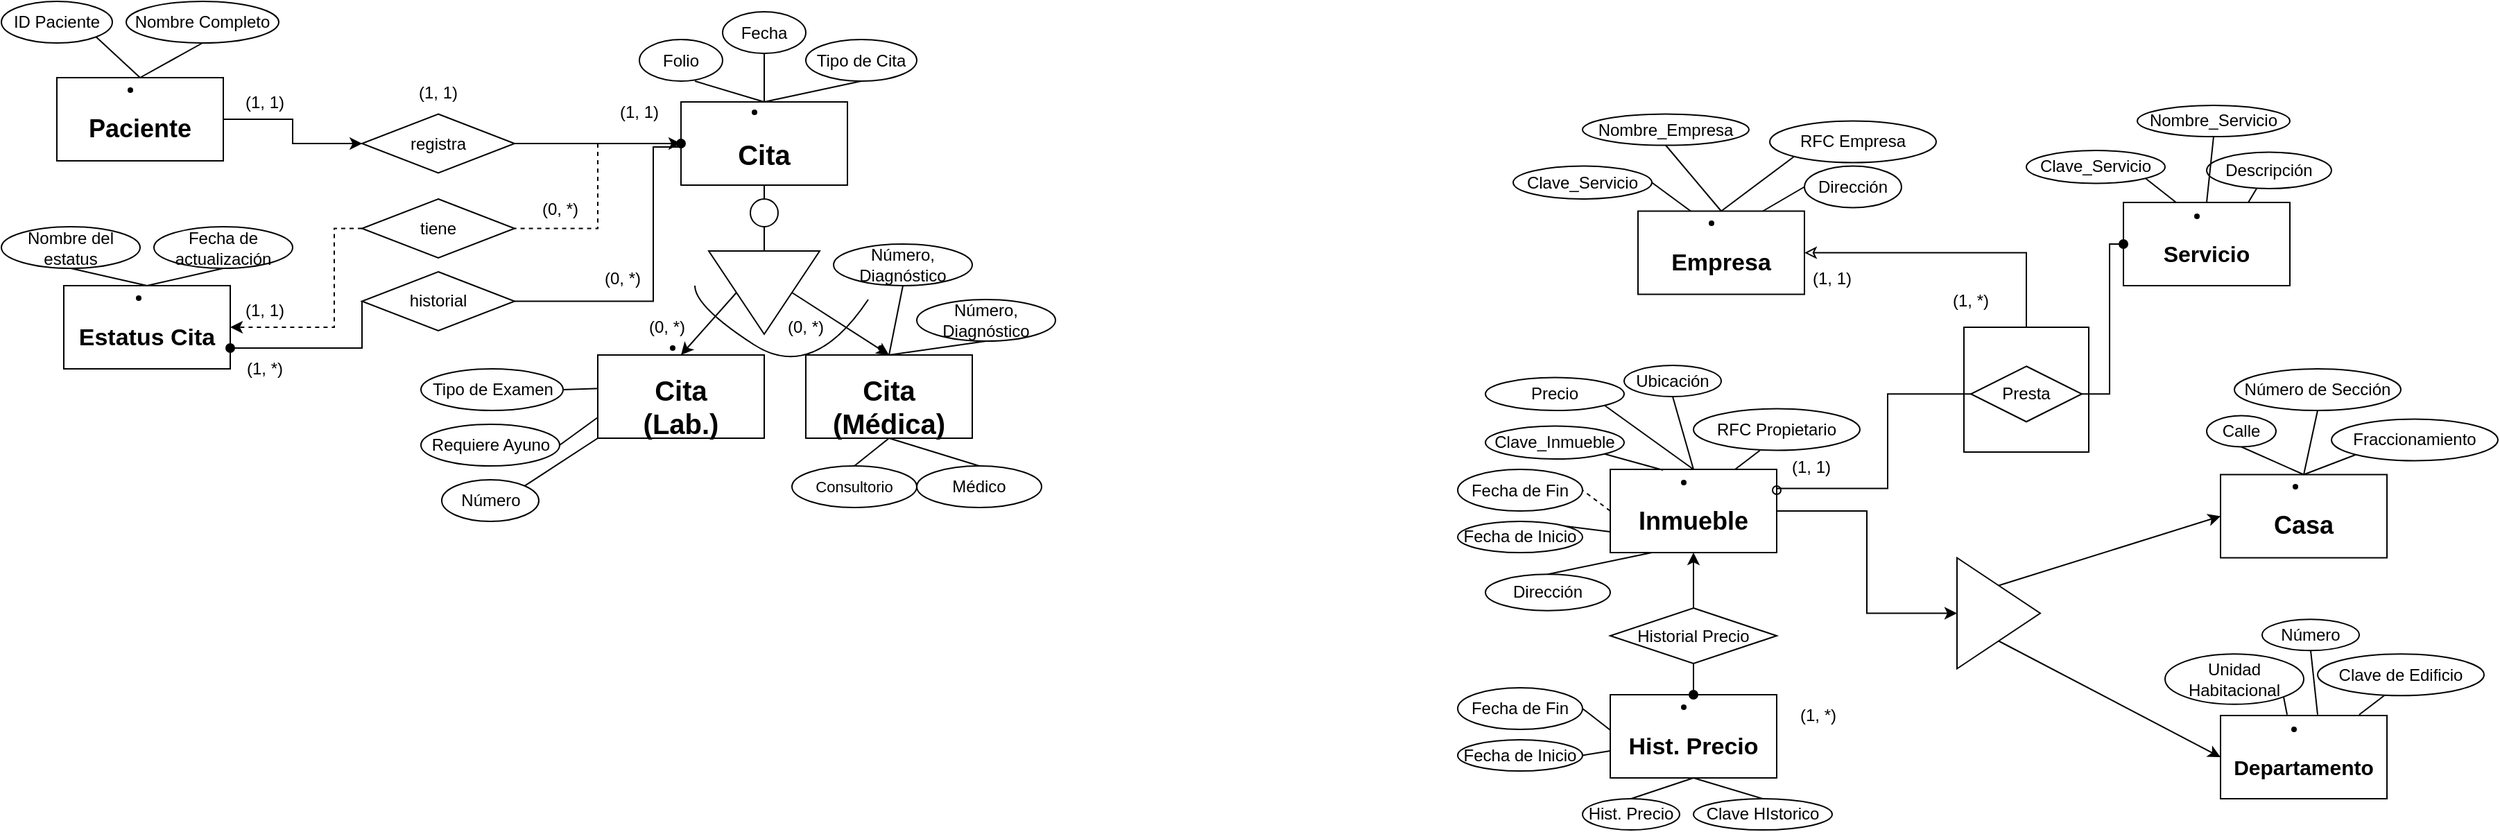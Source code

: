 <mxfile version="26.1.1">
  <diagram name="Page-1" id="6njeOHLOxly1dex572Ql">
    <mxGraphModel dx="1434" dy="790" grid="1" gridSize="10" guides="1" tooltips="1" connect="1" arrows="1" fold="1" page="1" pageScale="1" pageWidth="850" pageHeight="1100" math="0" shadow="0">
      <root>
        <mxCell id="0" />
        <mxCell id="1" parent="0" />
        <mxCell id="KrMvBfwTUlIPdrOFluQu-151" value="" style="whiteSpace=wrap;html=1;aspect=fixed;" vertex="1" parent="1">
          <mxGeometry x="1495" y="290" width="90" height="90" as="geometry" />
        </mxCell>
        <mxCell id="KrMvBfwTUlIPdrOFluQu-45" style="edgeStyle=orthogonalEdgeStyle;rounded=0;orthogonalLoop=1;jettySize=auto;html=1;" edge="1" parent="1" source="KrMvBfwTUlIPdrOFluQu-1" target="KrMvBfwTUlIPdrOFluQu-44">
          <mxGeometry relative="1" as="geometry" />
        </mxCell>
        <mxCell id="KrMvBfwTUlIPdrOFluQu-1" value="&lt;li class=&quot;&quot; data-end=&quot;230&quot; data-start=&quot;183&quot;&gt;&lt;p class=&quot;&quot; data-end=&quot;230&quot; data-start=&quot;185&quot;&gt;&lt;strong data-end=&quot;197&quot; data-start=&quot;185&quot;&gt;&lt;font style=&quot;font-size: 18px;&quot;&gt;Paciente&lt;/font&gt;&lt;/strong&gt;&lt;/p&gt;&lt;/li&gt;" style="rounded=0;whiteSpace=wrap;html=1;" vertex="1" parent="1">
          <mxGeometry x="120" y="110" width="120" height="60" as="geometry" />
        </mxCell>
        <mxCell id="KrMvBfwTUlIPdrOFluQu-59" style="edgeStyle=orthogonalEdgeStyle;rounded=0;orthogonalLoop=1;jettySize=auto;html=1;exitX=0;exitY=0.5;exitDx=0;exitDy=0;entryX=1;entryY=0.5;entryDx=0;entryDy=0;endArrow=none;startFill=0;dashed=1;" edge="1" parent="1" source="KrMvBfwTUlIPdrOFluQu-2" target="KrMvBfwTUlIPdrOFluQu-57">
          <mxGeometry relative="1" as="geometry">
            <mxPoint x="460" y="230" as="targetPoint" />
          </mxGeometry>
        </mxCell>
        <mxCell id="KrMvBfwTUlIPdrOFluQu-2" value="&lt;li class=&quot;&quot; data-end=&quot;275&quot; data-start=&quot;234&quot;&gt;&lt;p class=&quot;&quot; data-end=&quot;275&quot; data-start=&quot;236&quot;&gt;&lt;font style=&quot;font-size: 20px;&quot;&gt;&lt;strong data-end=&quot;244&quot; data-start=&quot;236&quot;&gt;Cita&lt;/strong&gt;&lt;/font&gt;&lt;/p&gt;&lt;/li&gt;" style="rounded=0;whiteSpace=wrap;html=1;" vertex="1" parent="1">
          <mxGeometry x="570" y="127.5" width="120" height="60" as="geometry" />
        </mxCell>
        <mxCell id="KrMvBfwTUlIPdrOFluQu-4" value="&lt;li class=&quot;&quot; data-end=&quot;505&quot; data-start=&quot;440&quot;&gt;&lt;p class=&quot;&quot; data-end=&quot;505&quot; data-start=&quot;442&quot;&gt;&lt;font style=&quot;font-size: 17px;&quot;&gt;&lt;strong data-end=&quot;458&quot; data-start=&quot;442&quot;&gt;Estatus Cita&lt;/strong&gt; &lt;br&gt;&lt;/font&gt;&lt;/p&gt;&lt;/li&gt;" style="rounded=0;whiteSpace=wrap;html=1;" vertex="1" parent="1">
          <mxGeometry x="125" y="260" width="120" height="60" as="geometry" />
        </mxCell>
        <mxCell id="KrMvBfwTUlIPdrOFluQu-7" value="&lt;div&gt;ID Paciente&lt;/div&gt;" style="ellipse;whiteSpace=wrap;html=1;" vertex="1" parent="1">
          <mxGeometry x="80" y="55" width="80" height="30" as="geometry" />
        </mxCell>
        <mxCell id="KrMvBfwTUlIPdrOFluQu-8" value="Folio" style="ellipse;whiteSpace=wrap;html=1;" vertex="1" parent="1">
          <mxGeometry x="540" y="82.5" width="60" height="30" as="geometry" />
        </mxCell>
        <mxCell id="KrMvBfwTUlIPdrOFluQu-10" value="Nombre Completo" style="ellipse;whiteSpace=wrap;html=1;" vertex="1" parent="1">
          <mxGeometry x="170" y="55" width="110" height="30" as="geometry" />
        </mxCell>
        <mxCell id="KrMvBfwTUlIPdrOFluQu-12" value="Fecha" style="ellipse;whiteSpace=wrap;html=1;" vertex="1" parent="1">
          <mxGeometry x="600" y="62.5" width="60" height="30" as="geometry" />
        </mxCell>
        <mxCell id="KrMvBfwTUlIPdrOFluQu-13" value="Tipo de Cita" style="ellipse;whiteSpace=wrap;html=1;" vertex="1" parent="1">
          <mxGeometry x="660" y="82.5" width="80" height="30" as="geometry" />
        </mxCell>
        <mxCell id="KrMvBfwTUlIPdrOFluQu-19" value="" style="endArrow=none;html=1;rounded=0;entryX=1;entryY=1;entryDx=0;entryDy=0;exitX=0.5;exitY=0;exitDx=0;exitDy=0;" edge="1" parent="1" source="KrMvBfwTUlIPdrOFluQu-1" target="KrMvBfwTUlIPdrOFluQu-7">
          <mxGeometry width="50" height="50" relative="1" as="geometry">
            <mxPoint x="20" y="185" as="sourcePoint" />
            <mxPoint x="70" y="135" as="targetPoint" />
          </mxGeometry>
        </mxCell>
        <mxCell id="KrMvBfwTUlIPdrOFluQu-20" value="" style="endArrow=none;html=1;rounded=0;entryX=0.5;entryY=1;entryDx=0;entryDy=0;exitX=0.5;exitY=0;exitDx=0;exitDy=0;" edge="1" parent="1" source="KrMvBfwTUlIPdrOFluQu-1" target="KrMvBfwTUlIPdrOFluQu-10">
          <mxGeometry width="50" height="50" relative="1" as="geometry">
            <mxPoint x="300" y="135" as="sourcePoint" />
            <mxPoint x="350" y="85" as="targetPoint" />
          </mxGeometry>
        </mxCell>
        <mxCell id="KrMvBfwTUlIPdrOFluQu-21" value="" style="endArrow=none;html=1;rounded=0;entryX=0.667;entryY=1;entryDx=0;entryDy=0;entryPerimeter=0;exitX=0.5;exitY=0;exitDx=0;exitDy=0;" edge="1" parent="1" source="KrMvBfwTUlIPdrOFluQu-2" target="KrMvBfwTUlIPdrOFluQu-8">
          <mxGeometry width="50" height="50" relative="1" as="geometry">
            <mxPoint x="430" y="242.5" as="sourcePoint" />
            <mxPoint x="480" y="192.5" as="targetPoint" />
          </mxGeometry>
        </mxCell>
        <mxCell id="KrMvBfwTUlIPdrOFluQu-22" value="" style="endArrow=none;html=1;rounded=0;entryX=0.5;entryY=1;entryDx=0;entryDy=0;exitX=0.5;exitY=0;exitDx=0;exitDy=0;" edge="1" parent="1" source="KrMvBfwTUlIPdrOFluQu-2" target="KrMvBfwTUlIPdrOFluQu-12">
          <mxGeometry width="50" height="50" relative="1" as="geometry">
            <mxPoint x="440" y="252.5" as="sourcePoint" />
            <mxPoint x="490" y="202.5" as="targetPoint" />
          </mxGeometry>
        </mxCell>
        <mxCell id="KrMvBfwTUlIPdrOFluQu-24" value="" style="endArrow=none;html=1;rounded=0;entryX=0.5;entryY=1;entryDx=0;entryDy=0;exitX=0.5;exitY=0;exitDx=0;exitDy=0;" edge="1" parent="1" source="KrMvBfwTUlIPdrOFluQu-2" target="KrMvBfwTUlIPdrOFluQu-13">
          <mxGeometry width="50" height="50" relative="1" as="geometry">
            <mxPoint x="640" y="137.5" as="sourcePoint" />
            <mxPoint x="640" y="102.5" as="targetPoint" />
          </mxGeometry>
        </mxCell>
        <mxCell id="KrMvBfwTUlIPdrOFluQu-28" value="Número" style="ellipse;whiteSpace=wrap;html=1;" vertex="1" parent="1">
          <mxGeometry x="397.5" y="400" width="70" height="30" as="geometry" />
        </mxCell>
        <mxCell id="KrMvBfwTUlIPdrOFluQu-29" value="Tipo de Examen" style="ellipse;whiteSpace=wrap;html=1;" vertex="1" parent="1">
          <mxGeometry x="382.5" y="320" width="102.5" height="30" as="geometry" />
        </mxCell>
        <mxCell id="KrMvBfwTUlIPdrOFluQu-30" value="Requiere Ayuno" style="ellipse;whiteSpace=wrap;html=1;" vertex="1" parent="1">
          <mxGeometry x="382.5" y="360" width="100" height="30" as="geometry" />
        </mxCell>
        <mxCell id="KrMvBfwTUlIPdrOFluQu-32" value="" style="endArrow=none;html=1;rounded=0;entryX=1;entryY=0.5;entryDx=0;entryDy=0;exitX=0.042;exitY=0.4;exitDx=0;exitDy=0;exitPerimeter=0;" edge="1" parent="1" source="KrMvBfwTUlIPdrOFluQu-47" target="KrMvBfwTUlIPdrOFluQu-29">
          <mxGeometry width="50" height="50" relative="1" as="geometry">
            <mxPoint x="510" y="355" as="sourcePoint" />
            <mxPoint x="605" y="490" as="targetPoint" />
          </mxGeometry>
        </mxCell>
        <mxCell id="KrMvBfwTUlIPdrOFluQu-33" value="" style="endArrow=none;html=1;rounded=0;entryX=1;entryY=0;entryDx=0;entryDy=0;exitX=0;exitY=1;exitDx=0;exitDy=0;" edge="1" parent="1" source="KrMvBfwTUlIPdrOFluQu-47" target="KrMvBfwTUlIPdrOFluQu-28">
          <mxGeometry width="50" height="50" relative="1" as="geometry">
            <mxPoint x="605" y="510" as="sourcePoint" />
            <mxPoint x="615" y="470" as="targetPoint" />
          </mxGeometry>
        </mxCell>
        <mxCell id="KrMvBfwTUlIPdrOFluQu-34" value="" style="endArrow=none;html=1;rounded=0;entryX=1;entryY=0.5;entryDx=0;entryDy=0;exitX=0;exitY=0.75;exitDx=0;exitDy=0;" edge="1" parent="1" source="KrMvBfwTUlIPdrOFluQu-47" target="KrMvBfwTUlIPdrOFluQu-30">
          <mxGeometry width="50" height="50" relative="1" as="geometry">
            <mxPoint x="510" y="370" as="sourcePoint" />
            <mxPoint x="625" y="510" as="targetPoint" />
          </mxGeometry>
        </mxCell>
        <mxCell id="KrMvBfwTUlIPdrOFluQu-35" value="Nombre del estatus" style="ellipse;whiteSpace=wrap;html=1;" vertex="1" parent="1">
          <mxGeometry x="80" y="217.5" width="100" height="30" as="geometry" />
        </mxCell>
        <mxCell id="KrMvBfwTUlIPdrOFluQu-36" value="" style="endArrow=none;html=1;rounded=0;entryX=0.5;entryY=1;entryDx=0;entryDy=0;exitX=0.5;exitY=0;exitDx=0;exitDy=0;" edge="1" parent="1" source="KrMvBfwTUlIPdrOFluQu-4" target="KrMvBfwTUlIPdrOFluQu-35">
          <mxGeometry width="50" height="50" relative="1" as="geometry">
            <mxPoint x="93" y="310" as="sourcePoint" />
            <mxPoint x="85" y="257" as="targetPoint" />
          </mxGeometry>
        </mxCell>
        <mxCell id="KrMvBfwTUlIPdrOFluQu-37" value="" style="endArrow=none;html=1;rounded=0;entryX=0.5;entryY=1;entryDx=0;entryDy=0;exitX=0.5;exitY=0;exitDx=0;exitDy=0;" edge="1" parent="1" source="KrMvBfwTUlIPdrOFluQu-4" target="KrMvBfwTUlIPdrOFluQu-40">
          <mxGeometry width="50" height="50" relative="1" as="geometry">
            <mxPoint x="103" y="320" as="sourcePoint" />
            <mxPoint x="95" y="267" as="targetPoint" />
          </mxGeometry>
        </mxCell>
        <mxCell id="KrMvBfwTUlIPdrOFluQu-38" value="" style="endArrow=none;html=1;rounded=0;entryX=0.5;entryY=1;entryDx=0;entryDy=0;exitX=0.5;exitY=0;exitDx=0;exitDy=0;" edge="1" parent="1" source="KrMvBfwTUlIPdrOFluQu-49" target="KrMvBfwTUlIPdrOFluQu-39">
          <mxGeometry width="50" height="50" relative="1" as="geometry">
            <mxPoint x="638" y="535" as="sourcePoint" />
            <mxPoint x="630" y="482" as="targetPoint" />
          </mxGeometry>
        </mxCell>
        <mxCell id="KrMvBfwTUlIPdrOFluQu-39" value="Número, Diagnóstico" style="ellipse;whiteSpace=wrap;html=1;" vertex="1" parent="1">
          <mxGeometry x="680" y="230" width="100" height="30" as="geometry" />
        </mxCell>
        <mxCell id="KrMvBfwTUlIPdrOFluQu-40" value="Fecha de actualización" style="ellipse;whiteSpace=wrap;html=1;" vertex="1" parent="1">
          <mxGeometry x="190" y="217.5" width="100" height="30" as="geometry" />
        </mxCell>
        <mxCell id="KrMvBfwTUlIPdrOFluQu-41" value="Número, Diagnóstico" style="ellipse;whiteSpace=wrap;html=1;" vertex="1" parent="1">
          <mxGeometry x="740" y="270" width="100" height="30" as="geometry" />
        </mxCell>
        <mxCell id="KrMvBfwTUlIPdrOFluQu-42" value="" style="endArrow=none;html=1;rounded=0;entryX=0.5;entryY=1;entryDx=0;entryDy=0;exitX=0.5;exitY=0;exitDx=0;exitDy=0;" edge="1" parent="1" source="KrMvBfwTUlIPdrOFluQu-49" target="KrMvBfwTUlIPdrOFluQu-41">
          <mxGeometry width="50" height="50" relative="1" as="geometry">
            <mxPoint x="620" y="595" as="sourcePoint" />
            <mxPoint x="580" y="575" as="targetPoint" />
          </mxGeometry>
        </mxCell>
        <mxCell id="KrMvBfwTUlIPdrOFluQu-46" style="edgeStyle=orthogonalEdgeStyle;rounded=0;orthogonalLoop=1;jettySize=auto;html=1;" edge="1" parent="1" source="KrMvBfwTUlIPdrOFluQu-44" target="KrMvBfwTUlIPdrOFluQu-2">
          <mxGeometry relative="1" as="geometry" />
        </mxCell>
        <mxCell id="KrMvBfwTUlIPdrOFluQu-44" value="registra" style="rhombus;whiteSpace=wrap;html=1;" vertex="1" parent="1">
          <mxGeometry x="340" y="136.25" width="110" height="42.5" as="geometry" />
        </mxCell>
        <mxCell id="KrMvBfwTUlIPdrOFluQu-47" value="&lt;li class=&quot;&quot; data-end=&quot;275&quot; data-start=&quot;234&quot;&gt;&lt;p class=&quot;&quot; data-end=&quot;275&quot; data-start=&quot;236&quot;&gt;&lt;font style=&quot;font-size: 20px;&quot;&gt;&lt;strong data-end=&quot;244&quot; data-start=&quot;236&quot;&gt;Cita&lt;br&gt; (Lab.)&lt;/strong&gt;&lt;/font&gt;&lt;/p&gt;&lt;/li&gt;" style="rounded=0;whiteSpace=wrap;html=1;" vertex="1" parent="1">
          <mxGeometry x="510" y="310" width="120" height="60" as="geometry" />
        </mxCell>
        <mxCell id="KrMvBfwTUlIPdrOFluQu-49" value="&lt;li class=&quot;&quot; data-end=&quot;275&quot; data-start=&quot;234&quot;&gt;&lt;p class=&quot;&quot; data-end=&quot;275&quot; data-start=&quot;236&quot;&gt;&lt;font style=&quot;font-size: 20px;&quot;&gt;&lt;strong data-end=&quot;244&quot; data-start=&quot;236&quot;&gt;Cita&lt;br&gt; (Médica)&lt;/strong&gt;&lt;/font&gt;&lt;/p&gt;&lt;/li&gt;" style="rounded=0;whiteSpace=wrap;html=1;" vertex="1" parent="1">
          <mxGeometry x="660" y="310" width="120" height="60" as="geometry" />
        </mxCell>
        <mxCell id="KrMvBfwTUlIPdrOFluQu-50" value="" style="triangle;whiteSpace=wrap;html=1;rotation=90;" vertex="1" parent="1">
          <mxGeometry x="600" y="225" width="60" height="80" as="geometry" />
        </mxCell>
        <mxCell id="KrMvBfwTUlIPdrOFluQu-52" value="" style="endArrow=classic;html=1;rounded=0;exitX=0.5;exitY=1;exitDx=0;exitDy=0;entryX=0.5;entryY=0;entryDx=0;entryDy=0;" edge="1" parent="1" source="KrMvBfwTUlIPdrOFluQu-50" target="KrMvBfwTUlIPdrOFluQu-47">
          <mxGeometry width="50" height="50" relative="1" as="geometry">
            <mxPoint x="600" y="392.5" as="sourcePoint" />
            <mxPoint x="650" y="342.5" as="targetPoint" />
          </mxGeometry>
        </mxCell>
        <mxCell id="KrMvBfwTUlIPdrOFluQu-53" value="" style="endArrow=classic;html=1;rounded=0;entryX=0.5;entryY=0;entryDx=0;entryDy=0;exitX=0.5;exitY=0;exitDx=0;exitDy=0;" edge="1" parent="1" source="KrMvBfwTUlIPdrOFluQu-50" target="KrMvBfwTUlIPdrOFluQu-49">
          <mxGeometry width="50" height="50" relative="1" as="geometry">
            <mxPoint x="610" y="402.5" as="sourcePoint" />
            <mxPoint x="660" y="352.5" as="targetPoint" />
          </mxGeometry>
        </mxCell>
        <mxCell id="KrMvBfwTUlIPdrOFluQu-54" value="" style="ellipse;whiteSpace=wrap;html=1;aspect=fixed;" vertex="1" parent="1">
          <mxGeometry x="620" y="197.5" width="20" height="20" as="geometry" />
        </mxCell>
        <mxCell id="KrMvBfwTUlIPdrOFluQu-55" value="" style="endArrow=none;html=1;rounded=0;entryX=0.5;entryY=1;entryDx=0;entryDy=0;exitX=0;exitY=0.5;exitDx=0;exitDy=0;" edge="1" parent="1" source="KrMvBfwTUlIPdrOFluQu-50" target="KrMvBfwTUlIPdrOFluQu-54">
          <mxGeometry width="50" height="50" relative="1" as="geometry">
            <mxPoint x="600" y="367.5" as="sourcePoint" />
            <mxPoint x="650" y="317.5" as="targetPoint" />
          </mxGeometry>
        </mxCell>
        <mxCell id="KrMvBfwTUlIPdrOFluQu-56" value="" style="endArrow=none;html=1;rounded=0;entryX=0.5;entryY=1;entryDx=0;entryDy=0;exitX=0.5;exitY=0;exitDx=0;exitDy=0;" edge="1" parent="1" source="KrMvBfwTUlIPdrOFluQu-54" target="KrMvBfwTUlIPdrOFluQu-2">
          <mxGeometry width="50" height="50" relative="1" as="geometry">
            <mxPoint x="640" y="270" as="sourcePoint" />
            <mxPoint x="640" y="240" as="targetPoint" />
          </mxGeometry>
        </mxCell>
        <mxCell id="KrMvBfwTUlIPdrOFluQu-57" value="tiene" style="rhombus;whiteSpace=wrap;html=1;" vertex="1" parent="1">
          <mxGeometry x="340" y="197.5" width="110" height="42.5" as="geometry" />
        </mxCell>
        <mxCell id="KrMvBfwTUlIPdrOFluQu-60" style="edgeStyle=orthogonalEdgeStyle;rounded=0;orthogonalLoop=1;jettySize=auto;html=1;exitX=0;exitY=0.5;exitDx=0;exitDy=0;entryX=1;entryY=0.5;entryDx=0;entryDy=0;dashed=1;" edge="1" parent="1" source="KrMvBfwTUlIPdrOFluQu-57" target="KrMvBfwTUlIPdrOFluQu-4">
          <mxGeometry relative="1" as="geometry">
            <Array as="points">
              <mxPoint x="320" y="219" />
              <mxPoint x="320" y="290" />
            </Array>
          </mxGeometry>
        </mxCell>
        <mxCell id="KrMvBfwTUlIPdrOFluQu-61" value="(1, 1)" style="text;html=1;align=center;verticalAlign=middle;whiteSpace=wrap;rounded=0;" vertex="1" parent="1">
          <mxGeometry x="240" y="262.5" width="60" height="30" as="geometry" />
        </mxCell>
        <mxCell id="KrMvBfwTUlIPdrOFluQu-67" style="edgeStyle=orthogonalEdgeStyle;rounded=0;orthogonalLoop=1;jettySize=auto;html=1;entryX=1;entryY=0.5;entryDx=0;entryDy=0;endArrow=none;startFill=1;startArrow=oval;exitX=0;exitY=0.5;exitDx=0;exitDy=0;" edge="1" parent="1" source="KrMvBfwTUlIPdrOFluQu-2" target="KrMvBfwTUlIPdrOFluQu-66">
          <mxGeometry relative="1" as="geometry">
            <mxPoint x="580" y="220" as="sourcePoint" />
            <Array as="points">
              <mxPoint x="570" y="160" />
              <mxPoint x="550" y="160" />
              <mxPoint x="550" y="271" />
            </Array>
          </mxGeometry>
        </mxCell>
        <mxCell id="KrMvBfwTUlIPdrOFluQu-62" value="(0, *)" style="text;html=1;align=center;verticalAlign=middle;whiteSpace=wrap;rounded=0;" vertex="1" parent="1">
          <mxGeometry x="452.5" y="190" width="60" height="30" as="geometry" />
        </mxCell>
        <mxCell id="KrMvBfwTUlIPdrOFluQu-63" value="(1, 1)" style="text;html=1;align=center;verticalAlign=middle;whiteSpace=wrap;rounded=0;" vertex="1" parent="1">
          <mxGeometry x="240" y="112.5" width="60" height="30" as="geometry" />
        </mxCell>
        <mxCell id="KrMvBfwTUlIPdrOFluQu-64" value="(1, 1)" style="text;html=1;align=center;verticalAlign=middle;whiteSpace=wrap;rounded=0;" vertex="1" parent="1">
          <mxGeometry x="510" y="120" width="60" height="30" as="geometry" />
        </mxCell>
        <mxCell id="KrMvBfwTUlIPdrOFluQu-65" value="(1, 1)" style="text;html=1;align=center;verticalAlign=middle;whiteSpace=wrap;rounded=0;" vertex="1" parent="1">
          <mxGeometry x="365" y="106.25" width="60" height="30" as="geometry" />
        </mxCell>
        <mxCell id="KrMvBfwTUlIPdrOFluQu-68" style="edgeStyle=orthogonalEdgeStyle;rounded=0;orthogonalLoop=1;jettySize=auto;html=1;exitX=0;exitY=0.5;exitDx=0;exitDy=0;entryX=1;entryY=0.75;entryDx=0;entryDy=0;endArrow=oval;endFill=1;" edge="1" parent="1" source="KrMvBfwTUlIPdrOFluQu-66" target="KrMvBfwTUlIPdrOFluQu-4">
          <mxGeometry relative="1" as="geometry">
            <Array as="points">
              <mxPoint x="340" y="305" />
            </Array>
          </mxGeometry>
        </mxCell>
        <mxCell id="KrMvBfwTUlIPdrOFluQu-66" value="historial" style="rhombus;whiteSpace=wrap;html=1;" vertex="1" parent="1">
          <mxGeometry x="340" y="250" width="110" height="42.5" as="geometry" />
        </mxCell>
        <mxCell id="KrMvBfwTUlIPdrOFluQu-69" value="(1, *)" style="text;html=1;align=center;verticalAlign=middle;whiteSpace=wrap;rounded=0;" vertex="1" parent="1">
          <mxGeometry x="240" y="305" width="60" height="30" as="geometry" />
        </mxCell>
        <mxCell id="KrMvBfwTUlIPdrOFluQu-70" value="(0, *)" style="text;html=1;align=center;verticalAlign=middle;whiteSpace=wrap;rounded=0;" vertex="1" parent="1">
          <mxGeometry x="497.5" y="240" width="60" height="30" as="geometry" />
        </mxCell>
        <mxCell id="KrMvBfwTUlIPdrOFluQu-71" value="&lt;p class=&quot;&quot; data-end=&quot;384&quot; data-start=&quot;345&quot;&gt;&lt;font style=&quot;font-size: 11px;&quot;&gt;&lt;span data-end=&quot;360&quot; data-start=&quot;345&quot;&gt;Consultorio&lt;/span&gt;&lt;/font&gt;&lt;/p&gt;" style="ellipse;whiteSpace=wrap;html=1;" vertex="1" parent="1">
          <mxGeometry x="650" y="390" width="90" height="30" as="geometry" />
        </mxCell>
        <mxCell id="KrMvBfwTUlIPdrOFluQu-72" value="" style="endArrow=none;html=1;rounded=0;entryX=0.5;entryY=1;entryDx=0;entryDy=0;exitX=0.5;exitY=0;exitDx=0;exitDy=0;" edge="1" parent="1" source="KrMvBfwTUlIPdrOFluQu-71" target="KrMvBfwTUlIPdrOFluQu-49">
          <mxGeometry width="50" height="50" relative="1" as="geometry">
            <mxPoint x="730" y="320" as="sourcePoint" />
            <mxPoint x="740" y="270" as="targetPoint" />
          </mxGeometry>
        </mxCell>
        <mxCell id="KrMvBfwTUlIPdrOFluQu-74" value="(0, *)" style="text;html=1;align=center;verticalAlign=middle;whiteSpace=wrap;rounded=0;" vertex="1" parent="1">
          <mxGeometry x="530" y="275" width="60" height="30" as="geometry" />
        </mxCell>
        <mxCell id="KrMvBfwTUlIPdrOFluQu-75" value="(0, *)" style="text;html=1;align=center;verticalAlign=middle;whiteSpace=wrap;rounded=0;" vertex="1" parent="1">
          <mxGeometry x="630" y="275" width="60" height="30" as="geometry" />
        </mxCell>
        <mxCell id="KrMvBfwTUlIPdrOFluQu-79" value="" style="curved=1;endArrow=none;html=1;rounded=0;startFill=0;" edge="1" parent="1">
          <mxGeometry width="50" height="50" relative="1" as="geometry">
            <mxPoint x="705" y="270" as="sourcePoint" />
            <mxPoint x="580" y="260" as="targetPoint" />
            <Array as="points">
              <mxPoint x="665" y="330" />
              <mxPoint x="580" y="275" />
            </Array>
          </mxGeometry>
        </mxCell>
        <mxCell id="KrMvBfwTUlIPdrOFluQu-80" value="Médico" style="ellipse;whiteSpace=wrap;html=1;" vertex="1" parent="1">
          <mxGeometry x="740" y="390" width="90" height="30" as="geometry" />
        </mxCell>
        <mxCell id="KrMvBfwTUlIPdrOFluQu-81" style="edgeStyle=orthogonalEdgeStyle;rounded=0;orthogonalLoop=1;jettySize=auto;html=1;exitX=0.5;exitY=1;exitDx=0;exitDy=0;" edge="1" parent="1" source="KrMvBfwTUlIPdrOFluQu-71" target="KrMvBfwTUlIPdrOFluQu-71">
          <mxGeometry relative="1" as="geometry" />
        </mxCell>
        <mxCell id="KrMvBfwTUlIPdrOFluQu-82" value="" style="endArrow=none;html=1;rounded=0;entryX=0.5;entryY=1;entryDx=0;entryDy=0;exitX=0.5;exitY=0;exitDx=0;exitDy=0;" edge="1" parent="1" source="KrMvBfwTUlIPdrOFluQu-80" target="KrMvBfwTUlIPdrOFluQu-49">
          <mxGeometry width="50" height="50" relative="1" as="geometry">
            <mxPoint x="705" y="410" as="sourcePoint" />
            <mxPoint x="730" y="380" as="targetPoint" />
          </mxGeometry>
        </mxCell>
        <mxCell id="KrMvBfwTUlIPdrOFluQu-168" style="edgeStyle=orthogonalEdgeStyle;rounded=0;orthogonalLoop=1;jettySize=auto;html=1;entryX=0;entryY=0.5;entryDx=0;entryDy=0;" edge="1" parent="1" source="KrMvBfwTUlIPdrOFluQu-83" target="KrMvBfwTUlIPdrOFluQu-166">
          <mxGeometry relative="1" as="geometry" />
        </mxCell>
        <mxCell id="KrMvBfwTUlIPdrOFluQu-83" value="&lt;li class=&quot;&quot; data-end=&quot;900&quot; data-start=&quot;848&quot;&gt;&lt;p class=&quot;&quot; data-end=&quot;900&quot; data-start=&quot;850&quot;&gt;&lt;strong data-end=&quot;862&quot; data-start=&quot;850&quot;&gt;&lt;font style=&quot;font-size: 18px;&quot;&gt;Inmueble&lt;/font&gt;&lt;/strong&gt;&lt;/p&gt;&lt;/li&gt;" style="whiteSpace=wrap;html=1;" vertex="1" parent="1">
          <mxGeometry x="1240" y="392.5" width="120" height="60" as="geometry" />
        </mxCell>
        <mxCell id="KrMvBfwTUlIPdrOFluQu-84" value="&lt;li class=&quot;&quot; data-end=&quot;1033&quot; data-start=&quot;977&quot;&gt;&lt;p class=&quot;&quot; data-end=&quot;1033&quot; data-start=&quot;979&quot;&gt;&lt;font style=&quot;font-size: 18px;&quot;&gt;&lt;strong data-end=&quot;987&quot; data-start=&quot;979&quot;&gt;Casa&lt;/strong&gt;&lt;/font&gt;&lt;/p&gt;&lt;/li&gt;" style="whiteSpace=wrap;html=1;" vertex="1" parent="1">
          <mxGeometry x="1680" y="396.25" width="120" height="60" as="geometry" />
        </mxCell>
        <mxCell id="KrMvBfwTUlIPdrOFluQu-85" value="&lt;li class=&quot;&quot; data-end=&quot;1090&quot; data-start=&quot;1037&quot;&gt;&lt;p class=&quot;&quot; data-end=&quot;1090&quot; data-start=&quot;1039&quot;&gt;&lt;strong data-end=&quot;1049&quot; data-start=&quot;1039&quot;&gt;&lt;font style=&quot;font-size: 17px;&quot;&gt;Hist. Precio&lt;/font&gt;&lt;/strong&gt;&lt;/p&gt;&lt;/li&gt;" style="whiteSpace=wrap;html=1;" vertex="1" parent="1">
          <mxGeometry x="1240" y="555" width="120" height="60" as="geometry" />
        </mxCell>
        <mxCell id="KrMvBfwTUlIPdrOFluQu-86" value="&lt;li class=&quot;&quot; data-end=&quot;1139&quot; data-start=&quot;1094&quot;&gt;&lt;p class=&quot;&quot; data-end=&quot;1139&quot; data-start=&quot;1096&quot;&gt;&lt;font style=&quot;font-size: 16px;&quot;&gt;&lt;strong data-end=&quot;1108&quot; data-start=&quot;1096&quot;&gt;Servicio&lt;/strong&gt;&lt;/font&gt;&lt;/p&gt;&lt;/li&gt;" style="whiteSpace=wrap;html=1;" vertex="1" parent="1">
          <mxGeometry x="1610" y="200" width="120" height="60" as="geometry" />
        </mxCell>
        <mxCell id="KrMvBfwTUlIPdrOFluQu-87" value="&lt;li class=&quot;&quot; data-end=&quot;973&quot; data-start=&quot;904&quot;&gt;&lt;p class=&quot;&quot; data-end=&quot;973&quot; data-start=&quot;906&quot;&gt;&lt;font style=&quot;font-size: 15px;&quot;&gt;&lt;strong data-end=&quot;922&quot; data-start=&quot;906&quot;&gt;Departamento&lt;/strong&gt;&lt;/font&gt;&lt;/p&gt;&lt;/li&gt;" style="whiteSpace=wrap;html=1;" vertex="1" parent="1">
          <mxGeometry x="1680" y="570" width="120" height="60" as="geometry" />
        </mxCell>
        <mxCell id="KrMvBfwTUlIPdrOFluQu-152" style="edgeStyle=orthogonalEdgeStyle;rounded=0;orthogonalLoop=1;jettySize=auto;html=1;startArrow=classic;startFill=0;endArrow=none;" edge="1" parent="1" source="KrMvBfwTUlIPdrOFluQu-88" target="KrMvBfwTUlIPdrOFluQu-151">
          <mxGeometry relative="1" as="geometry" />
        </mxCell>
        <mxCell id="KrMvBfwTUlIPdrOFluQu-88" value="&lt;li class=&quot;&quot; data-end=&quot;1183&quot; data-start=&quot;1143&quot;&gt;&lt;p class=&quot;&quot; data-end=&quot;1183&quot; data-start=&quot;1145&quot;&gt;&lt;strong data-end=&quot;1156&quot; data-start=&quot;1145&quot;&gt;&lt;font style=&quot;font-size: 17px;&quot;&gt;Empresa&lt;/font&gt;&lt;/strong&gt;&lt;/p&gt;&lt;/li&gt;" style="whiteSpace=wrap;html=1;" vertex="1" parent="1">
          <mxGeometry x="1260" y="206.25" width="120" height="60" as="geometry" />
        </mxCell>
        <mxCell id="KrMvBfwTUlIPdrOFluQu-89" value="Clave_Inmueble" style="ellipse;whiteSpace=wrap;html=1;" vertex="1" parent="1">
          <mxGeometry x="1150" y="361.25" width="100" height="23.75" as="geometry" />
        </mxCell>
        <mxCell id="KrMvBfwTUlIPdrOFluQu-90" value="Ubicación" style="ellipse;whiteSpace=wrap;html=1;" vertex="1" parent="1">
          <mxGeometry x="1250" y="317.5" width="70" height="22.5" as="geometry" />
        </mxCell>
        <mxCell id="KrMvBfwTUlIPdrOFluQu-91" value="RFC Propietario" style="ellipse;whiteSpace=wrap;html=1;" vertex="1" parent="1">
          <mxGeometry x="1300" y="348.75" width="120" height="30" as="geometry" />
        </mxCell>
        <mxCell id="KrMvBfwTUlIPdrOFluQu-92" value="" style="endArrow=none;html=1;rounded=0;entryX=0.4;entryY=1;entryDx=0;entryDy=0;entryPerimeter=0;exitX=0.75;exitY=0;exitDx=0;exitDy=0;" edge="1" parent="1" source="KrMvBfwTUlIPdrOFluQu-83" target="KrMvBfwTUlIPdrOFluQu-91">
          <mxGeometry width="50" height="50" relative="1" as="geometry">
            <mxPoint x="1480" y="545" as="sourcePoint" />
            <mxPoint x="1530" y="495" as="targetPoint" />
          </mxGeometry>
        </mxCell>
        <mxCell id="KrMvBfwTUlIPdrOFluQu-93" value="" style="endArrow=none;html=1;rounded=0;entryX=0.5;entryY=1;entryDx=0;entryDy=0;exitX=0.5;exitY=0;exitDx=0;exitDy=0;" edge="1" parent="1" source="KrMvBfwTUlIPdrOFluQu-83" target="KrMvBfwTUlIPdrOFluQu-90">
          <mxGeometry width="50" height="50" relative="1" as="geometry">
            <mxPoint x="1340" y="403" as="sourcePoint" />
            <mxPoint x="1348" y="380" as="targetPoint" />
          </mxGeometry>
        </mxCell>
        <mxCell id="KrMvBfwTUlIPdrOFluQu-94" value="" style="endArrow=none;html=1;rounded=0;entryX=1;entryY=1;entryDx=0;entryDy=0;exitX=0.317;exitY=0.008;exitDx=0;exitDy=0;exitPerimeter=0;" edge="1" parent="1" source="KrMvBfwTUlIPdrOFluQu-83" target="KrMvBfwTUlIPdrOFluQu-89">
          <mxGeometry width="50" height="50" relative="1" as="geometry">
            <mxPoint x="1310" y="403" as="sourcePoint" />
            <mxPoint x="1285" y="345" as="targetPoint" />
          </mxGeometry>
        </mxCell>
        <mxCell id="KrMvBfwTUlIPdrOFluQu-101" value="Unidad Habitacional" style="ellipse;whiteSpace=wrap;html=1;" vertex="1" parent="1">
          <mxGeometry x="1640" y="525.63" width="100" height="36.25" as="geometry" />
        </mxCell>
        <mxCell id="KrMvBfwTUlIPdrOFluQu-102" value="Número" style="ellipse;whiteSpace=wrap;html=1;" vertex="1" parent="1">
          <mxGeometry x="1710" y="500.63" width="70" height="22.5" as="geometry" />
        </mxCell>
        <mxCell id="KrMvBfwTUlIPdrOFluQu-103" value="Clave de Edificio" style="ellipse;whiteSpace=wrap;html=1;" vertex="1" parent="1">
          <mxGeometry x="1750" y="525.63" width="120" height="30" as="geometry" />
        </mxCell>
        <mxCell id="KrMvBfwTUlIPdrOFluQu-104" value="" style="endArrow=none;html=1;rounded=0;entryX=0.4;entryY=1;entryDx=0;entryDy=0;entryPerimeter=0;exitX=0.75;exitY=0;exitDx=0;exitDy=0;" edge="1" parent="1" target="KrMvBfwTUlIPdrOFluQu-103">
          <mxGeometry width="50" height="50" relative="1" as="geometry">
            <mxPoint x="1780" y="569.38" as="sourcePoint" />
            <mxPoint x="1980" y="671.88" as="targetPoint" />
          </mxGeometry>
        </mxCell>
        <mxCell id="KrMvBfwTUlIPdrOFluQu-105" value="" style="endArrow=none;html=1;rounded=0;entryX=0.5;entryY=1;entryDx=0;entryDy=0;exitX=0.5;exitY=0;exitDx=0;exitDy=0;" edge="1" parent="1" target="KrMvBfwTUlIPdrOFluQu-102">
          <mxGeometry width="50" height="50" relative="1" as="geometry">
            <mxPoint x="1750" y="569.38" as="sourcePoint" />
            <mxPoint x="1798" y="556.88" as="targetPoint" />
          </mxGeometry>
        </mxCell>
        <mxCell id="KrMvBfwTUlIPdrOFluQu-106" value="" style="endArrow=none;html=1;rounded=0;entryX=1;entryY=1;entryDx=0;entryDy=0;exitX=0.317;exitY=0.008;exitDx=0;exitDy=0;exitPerimeter=0;" edge="1" parent="1" target="KrMvBfwTUlIPdrOFluQu-101">
          <mxGeometry width="50" height="50" relative="1" as="geometry">
            <mxPoint x="1728" y="569.38" as="sourcePoint" />
            <mxPoint x="1735" y="521.88" as="targetPoint" />
          </mxGeometry>
        </mxCell>
        <mxCell id="KrMvBfwTUlIPdrOFluQu-108" value="Hist. Precio" style="ellipse;whiteSpace=wrap;html=1;" vertex="1" parent="1">
          <mxGeometry x="1220" y="630" width="70" height="22.5" as="geometry" />
        </mxCell>
        <mxCell id="KrMvBfwTUlIPdrOFluQu-109" value="Fecha de Inicio" style="ellipse;whiteSpace=wrap;html=1;" vertex="1" parent="1">
          <mxGeometry x="1130" y="430" width="90" height="22.5" as="geometry" />
        </mxCell>
        <mxCell id="KrMvBfwTUlIPdrOFluQu-110" value="Fecha de Fin" style="ellipse;whiteSpace=wrap;html=1;" vertex="1" parent="1">
          <mxGeometry x="1130" y="392.5" width="90" height="30" as="geometry" />
        </mxCell>
        <mxCell id="KrMvBfwTUlIPdrOFluQu-111" value="" style="endArrow=none;html=1;rounded=0;entryX=1;entryY=0.5;entryDx=0;entryDy=0;exitX=0;exitY=0.5;exitDx=0;exitDy=0;dashed=1;" edge="1" parent="1" target="KrMvBfwTUlIPdrOFluQu-110" source="KrMvBfwTUlIPdrOFluQu-83">
          <mxGeometry width="50" height="50" relative="1" as="geometry">
            <mxPoint x="1310" y="711.25" as="sourcePoint" />
            <mxPoint x="1510" y="813.75" as="targetPoint" />
          </mxGeometry>
        </mxCell>
        <mxCell id="KrMvBfwTUlIPdrOFluQu-112" value="" style="endArrow=none;html=1;rounded=0;entryX=1;entryY=0;entryDx=0;entryDy=0;exitX=0;exitY=0.75;exitDx=0;exitDy=0;" edge="1" parent="1" target="KrMvBfwTUlIPdrOFluQu-109" source="KrMvBfwTUlIPdrOFluQu-83">
          <mxGeometry width="50" height="50" relative="1" as="geometry">
            <mxPoint x="1280" y="711.25" as="sourcePoint" />
            <mxPoint x="1328" y="698.75" as="targetPoint" />
          </mxGeometry>
        </mxCell>
        <mxCell id="KrMvBfwTUlIPdrOFluQu-113" value="" style="endArrow=none;html=1;rounded=0;entryX=0.5;entryY=0;entryDx=0;entryDy=0;exitX=0.5;exitY=1;exitDx=0;exitDy=0;" edge="1" parent="1" target="KrMvBfwTUlIPdrOFluQu-108" source="KrMvBfwTUlIPdrOFluQu-85">
          <mxGeometry width="50" height="50" relative="1" as="geometry">
            <mxPoint x="1258" y="711.25" as="sourcePoint" />
            <mxPoint x="1265" y="663.75" as="targetPoint" />
          </mxGeometry>
        </mxCell>
        <mxCell id="KrMvBfwTUlIPdrOFluQu-114" value="Calle" style="ellipse;whiteSpace=wrap;html=1;" vertex="1" parent="1">
          <mxGeometry x="1670" y="353.75" width="50" height="22.5" as="geometry" />
        </mxCell>
        <mxCell id="KrMvBfwTUlIPdrOFluQu-115" value="Número de Sección" style="ellipse;whiteSpace=wrap;html=1;" vertex="1" parent="1">
          <mxGeometry x="1690" y="320" width="120" height="30" as="geometry" />
        </mxCell>
        <mxCell id="KrMvBfwTUlIPdrOFluQu-116" value="Fraccionamiento" style="ellipse;whiteSpace=wrap;html=1;" vertex="1" parent="1">
          <mxGeometry x="1760" y="356.25" width="120" height="30" as="geometry" />
        </mxCell>
        <mxCell id="KrMvBfwTUlIPdrOFluQu-117" value="" style="endArrow=none;html=1;rounded=0;entryX=0.5;entryY=1;entryDx=0;entryDy=0;exitX=0.5;exitY=0;exitDx=0;exitDy=0;" edge="1" parent="1" source="KrMvBfwTUlIPdrOFluQu-84" target="KrMvBfwTUlIPdrOFluQu-114">
          <mxGeometry width="50" height="50" relative="1" as="geometry">
            <mxPoint x="1790" y="193.75" as="sourcePoint" />
            <mxPoint x="1785" y="147.25" as="targetPoint" />
          </mxGeometry>
        </mxCell>
        <mxCell id="KrMvBfwTUlIPdrOFluQu-118" value="" style="endArrow=none;html=1;rounded=0;entryX=0.5;entryY=1;entryDx=0;entryDy=0;exitX=0.5;exitY=0;exitDx=0;exitDy=0;" edge="1" parent="1" source="KrMvBfwTUlIPdrOFluQu-84" target="KrMvBfwTUlIPdrOFluQu-115">
          <mxGeometry width="50" height="50" relative="1" as="geometry">
            <mxPoint x="1750" y="406.25" as="sourcePoint" />
            <mxPoint x="1705" y="386.25" as="targetPoint" />
          </mxGeometry>
        </mxCell>
        <mxCell id="KrMvBfwTUlIPdrOFluQu-119" value="" style="endArrow=none;html=1;rounded=0;entryX=0;entryY=1;entryDx=0;entryDy=0;exitX=0.5;exitY=0;exitDx=0;exitDy=0;" edge="1" parent="1" source="KrMvBfwTUlIPdrOFluQu-84" target="KrMvBfwTUlIPdrOFluQu-116">
          <mxGeometry width="50" height="50" relative="1" as="geometry">
            <mxPoint x="1750" y="406.25" as="sourcePoint" />
            <mxPoint x="1760" y="346.25" as="targetPoint" />
          </mxGeometry>
        </mxCell>
        <mxCell id="KrMvBfwTUlIPdrOFluQu-120" value="Clave_Servicio" style="ellipse;whiteSpace=wrap;html=1;" vertex="1" parent="1">
          <mxGeometry x="1540" y="162.5" width="100" height="23.75" as="geometry" />
        </mxCell>
        <mxCell id="KrMvBfwTUlIPdrOFluQu-121" value="Nombre_Servicio" style="ellipse;whiteSpace=wrap;html=1;" vertex="1" parent="1">
          <mxGeometry x="1620" y="130" width="110" height="22.5" as="geometry" />
        </mxCell>
        <mxCell id="KrMvBfwTUlIPdrOFluQu-122" value="Descripción" style="ellipse;whiteSpace=wrap;html=1;" vertex="1" parent="1">
          <mxGeometry x="1670" y="163.75" width="90" height="26.25" as="geometry" />
        </mxCell>
        <mxCell id="KrMvBfwTUlIPdrOFluQu-123" value="" style="endArrow=none;html=1;rounded=0;entryX=0.4;entryY=1;entryDx=0;entryDy=0;entryPerimeter=0;exitX=0.75;exitY=0;exitDx=0;exitDy=0;" edge="1" parent="1" target="KrMvBfwTUlIPdrOFluQu-122">
          <mxGeometry width="50" height="50" relative="1" as="geometry">
            <mxPoint x="1700" y="200" as="sourcePoint" />
            <mxPoint x="1900" y="302.5" as="targetPoint" />
          </mxGeometry>
        </mxCell>
        <mxCell id="KrMvBfwTUlIPdrOFluQu-124" value="" style="endArrow=none;html=1;rounded=0;entryX=0.5;entryY=1;entryDx=0;entryDy=0;exitX=0.5;exitY=0;exitDx=0;exitDy=0;" edge="1" parent="1" target="KrMvBfwTUlIPdrOFluQu-121">
          <mxGeometry width="50" height="50" relative="1" as="geometry">
            <mxPoint x="1670" y="200" as="sourcePoint" />
            <mxPoint x="1718" y="187.5" as="targetPoint" />
          </mxGeometry>
        </mxCell>
        <mxCell id="KrMvBfwTUlIPdrOFluQu-125" value="" style="endArrow=none;html=1;rounded=0;entryX=1;entryY=1;entryDx=0;entryDy=0;exitX=0.317;exitY=0.008;exitDx=0;exitDy=0;exitPerimeter=0;" edge="1" parent="1" target="KrMvBfwTUlIPdrOFluQu-120">
          <mxGeometry width="50" height="50" relative="1" as="geometry">
            <mxPoint x="1648" y="200" as="sourcePoint" />
            <mxPoint x="1655" y="152.5" as="targetPoint" />
          </mxGeometry>
        </mxCell>
        <mxCell id="KrMvBfwTUlIPdrOFluQu-126" value="Clave_Servicio" style="ellipse;whiteSpace=wrap;html=1;" vertex="1" parent="1">
          <mxGeometry x="1170" y="173.75" width="100" height="23.75" as="geometry" />
        </mxCell>
        <mxCell id="KrMvBfwTUlIPdrOFluQu-127" value="&lt;div&gt;Nombre_Empresa&lt;/div&gt;" style="ellipse;whiteSpace=wrap;html=1;" vertex="1" parent="1">
          <mxGeometry x="1220" y="136.25" width="120" height="22.5" as="geometry" />
        </mxCell>
        <mxCell id="KrMvBfwTUlIPdrOFluQu-128" value="Dirección" style="ellipse;whiteSpace=wrap;html=1;" vertex="1" parent="1">
          <mxGeometry x="1150" y="468.13" width="90" height="26.25" as="geometry" />
        </mxCell>
        <mxCell id="KrMvBfwTUlIPdrOFluQu-129" value="" style="endArrow=none;html=1;rounded=0;exitX=0.75;exitY=0;exitDx=0;exitDy=0;entryX=0;entryY=0.5;entryDx=0;entryDy=0;" edge="1" parent="1" target="KrMvBfwTUlIPdrOFluQu-156">
          <mxGeometry width="50" height="50" relative="1" as="geometry">
            <mxPoint x="1350" y="206.25" as="sourcePoint" />
            <mxPoint x="1380" y="190" as="targetPoint" />
          </mxGeometry>
        </mxCell>
        <mxCell id="KrMvBfwTUlIPdrOFluQu-130" value="" style="endArrow=none;html=1;rounded=0;entryX=0.5;entryY=1;entryDx=0;entryDy=0;exitX=0.5;exitY=0;exitDx=0;exitDy=0;" edge="1" parent="1" target="KrMvBfwTUlIPdrOFluQu-127">
          <mxGeometry width="50" height="50" relative="1" as="geometry">
            <mxPoint x="1320" y="206.25" as="sourcePoint" />
            <mxPoint x="1368" y="193.75" as="targetPoint" />
          </mxGeometry>
        </mxCell>
        <mxCell id="KrMvBfwTUlIPdrOFluQu-131" value="" style="endArrow=none;html=1;rounded=0;entryX=1;entryY=0.5;entryDx=0;entryDy=0;exitX=0.317;exitY=0.008;exitDx=0;exitDy=0;exitPerimeter=0;" edge="1" parent="1" target="KrMvBfwTUlIPdrOFluQu-126">
          <mxGeometry width="50" height="50" relative="1" as="geometry">
            <mxPoint x="1298" y="206.25" as="sourcePoint" />
            <mxPoint x="1276.681" y="188.695" as="targetPoint" />
          </mxGeometry>
        </mxCell>
        <mxCell id="KrMvBfwTUlIPdrOFluQu-132" value="RFC Empresa" style="ellipse;whiteSpace=wrap;html=1;" vertex="1" parent="1">
          <mxGeometry x="1355" y="141.25" width="120" height="30" as="geometry" />
        </mxCell>
        <mxCell id="KrMvBfwTUlIPdrOFluQu-134" value="" style="endArrow=none;html=1;rounded=0;entryX=0;entryY=1;entryDx=0;entryDy=0;exitX=0.5;exitY=0;exitDx=0;exitDy=0;" edge="1" parent="1" source="KrMvBfwTUlIPdrOFluQu-88" target="KrMvBfwTUlIPdrOFluQu-132">
          <mxGeometry width="50" height="50" relative="1" as="geometry">
            <mxPoint x="1360" y="216.25" as="sourcePoint" />
            <mxPoint x="1423" y="208.25" as="targetPoint" />
          </mxGeometry>
        </mxCell>
        <mxCell id="KrMvBfwTUlIPdrOFluQu-164" style="edgeStyle=orthogonalEdgeStyle;rounded=0;orthogonalLoop=1;jettySize=auto;html=1;exitX=0.5;exitY=0;exitDx=0;exitDy=0;entryX=0.5;entryY=1;entryDx=0;entryDy=0;" edge="1" parent="1" source="KrMvBfwTUlIPdrOFluQu-138" target="KrMvBfwTUlIPdrOFluQu-83">
          <mxGeometry relative="1" as="geometry" />
        </mxCell>
        <mxCell id="KrMvBfwTUlIPdrOFluQu-165" style="edgeStyle=orthogonalEdgeStyle;rounded=0;orthogonalLoop=1;jettySize=auto;html=1;exitX=0.5;exitY=1;exitDx=0;exitDy=0;endArrow=oval;startFill=0;startArrow=none;endFill=1;" edge="1" parent="1" source="KrMvBfwTUlIPdrOFluQu-138" target="KrMvBfwTUlIPdrOFluQu-85">
          <mxGeometry relative="1" as="geometry" />
        </mxCell>
        <mxCell id="KrMvBfwTUlIPdrOFluQu-138" value="Historial Precio" style="rhombus;whiteSpace=wrap;html=1;" vertex="1" parent="1">
          <mxGeometry x="1240" y="492.5" width="120" height="40" as="geometry" />
        </mxCell>
        <mxCell id="KrMvBfwTUlIPdrOFluQu-139" value="Precio" style="ellipse;whiteSpace=wrap;html=1;" vertex="1" parent="1">
          <mxGeometry x="1150" y="326.25" width="100" height="23.75" as="geometry" />
        </mxCell>
        <mxCell id="KrMvBfwTUlIPdrOFluQu-141" value="" style="endArrow=none;html=1;rounded=0;entryX=1;entryY=1;entryDx=0;entryDy=0;exitX=0.5;exitY=0;exitDx=0;exitDy=0;" edge="1" parent="1" source="KrMvBfwTUlIPdrOFluQu-83" target="KrMvBfwTUlIPdrOFluQu-139">
          <mxGeometry width="50" height="50" relative="1" as="geometry">
            <mxPoint x="1310" y="402.25" as="sourcePoint" />
            <mxPoint x="1295" y="350.25" as="targetPoint" />
          </mxGeometry>
        </mxCell>
        <mxCell id="KrMvBfwTUlIPdrOFluQu-147" style="edgeStyle=orthogonalEdgeStyle;rounded=0;orthogonalLoop=1;jettySize=auto;html=1;exitX=1;exitY=0.25;exitDx=0;exitDy=0;entryX=0;entryY=0.5;entryDx=0;entryDy=0;startArrow=oval;startFill=0;endArrow=none;" edge="1" parent="1" source="KrMvBfwTUlIPdrOFluQu-83" target="KrMvBfwTUlIPdrOFluQu-146">
          <mxGeometry relative="1" as="geometry">
            <Array as="points">
              <mxPoint x="1360" y="406.25" />
              <mxPoint x="1440" y="406.25" />
              <mxPoint x="1440" y="338.25" />
            </Array>
          </mxGeometry>
        </mxCell>
        <mxCell id="KrMvBfwTUlIPdrOFluQu-144" value="(1, 1)" style="text;html=1;align=center;verticalAlign=middle;whiteSpace=wrap;rounded=0;" vertex="1" parent="1">
          <mxGeometry x="1355" y="376.25" width="60" height="30" as="geometry" />
        </mxCell>
        <mxCell id="KrMvBfwTUlIPdrOFluQu-145" value="(1, *)" style="text;html=1;align=center;verticalAlign=middle;whiteSpace=wrap;rounded=0;" vertex="1" parent="1">
          <mxGeometry x="1360" y="555" width="60" height="30" as="geometry" />
        </mxCell>
        <mxCell id="KrMvBfwTUlIPdrOFluQu-148" style="edgeStyle=orthogonalEdgeStyle;rounded=0;orthogonalLoop=1;jettySize=auto;html=1;exitX=1;exitY=0.5;exitDx=0;exitDy=0;entryX=0;entryY=0.5;entryDx=0;entryDy=0;endArrow=oval;endFill=1;" edge="1" parent="1" source="KrMvBfwTUlIPdrOFluQu-146" target="KrMvBfwTUlIPdrOFluQu-86">
          <mxGeometry relative="1" as="geometry">
            <Array as="points">
              <mxPoint x="1600" y="338" />
              <mxPoint x="1600" y="230" />
            </Array>
          </mxGeometry>
        </mxCell>
        <mxCell id="KrMvBfwTUlIPdrOFluQu-146" value="Presta" style="rhombus;whiteSpace=wrap;html=1;" vertex="1" parent="1">
          <mxGeometry x="1500" y="318.13" width="80" height="40" as="geometry" />
        </mxCell>
        <mxCell id="KrMvBfwTUlIPdrOFluQu-153" value="(1, *)" style="text;html=1;align=center;verticalAlign=middle;whiteSpace=wrap;rounded=0;" vertex="1" parent="1">
          <mxGeometry x="1470" y="256.25" width="60" height="30" as="geometry" />
        </mxCell>
        <mxCell id="KrMvBfwTUlIPdrOFluQu-154" value="(1, 1)" style="text;html=1;align=center;verticalAlign=middle;whiteSpace=wrap;rounded=0;" vertex="1" parent="1">
          <mxGeometry x="1370" y="240" width="60" height="30" as="geometry" />
        </mxCell>
        <mxCell id="KrMvBfwTUlIPdrOFluQu-156" value="Dirección" style="ellipse;whiteSpace=wrap;html=1;" vertex="1" parent="1">
          <mxGeometry x="1380" y="173.75" width="70" height="30" as="geometry" />
        </mxCell>
        <mxCell id="KrMvBfwTUlIPdrOFluQu-157" value="Clave HIstorico" style="ellipse;whiteSpace=wrap;html=1;" vertex="1" parent="1">
          <mxGeometry x="1300" y="630" width="100" height="22.5" as="geometry" />
        </mxCell>
        <mxCell id="KrMvBfwTUlIPdrOFluQu-158" value="" style="endArrow=none;html=1;rounded=0;entryX=0.5;entryY=0;entryDx=0;entryDy=0;exitX=0.5;exitY=1;exitDx=0;exitDy=0;" edge="1" parent="1" source="KrMvBfwTUlIPdrOFluQu-85" target="KrMvBfwTUlIPdrOFluQu-157">
          <mxGeometry width="50" height="50" relative="1" as="geometry">
            <mxPoint x="1310" y="625" as="sourcePoint" />
            <mxPoint x="1270" y="650" as="targetPoint" />
          </mxGeometry>
        </mxCell>
        <mxCell id="KrMvBfwTUlIPdrOFluQu-159" value="Fecha de Inicio" style="ellipse;whiteSpace=wrap;html=1;" vertex="1" parent="1">
          <mxGeometry x="1130" y="587.5" width="90" height="22.5" as="geometry" />
        </mxCell>
        <mxCell id="KrMvBfwTUlIPdrOFluQu-160" value="Fecha de Fin" style="ellipse;whiteSpace=wrap;html=1;" vertex="1" parent="1">
          <mxGeometry x="1130" y="550" width="90" height="30" as="geometry" />
        </mxCell>
        <mxCell id="KrMvBfwTUlIPdrOFluQu-161" value="" style="endArrow=none;html=1;rounded=0;entryX=1;entryY=0.5;entryDx=0;entryDy=0;exitX=0;exitY=0.5;exitDx=0;exitDy=0;" edge="1" parent="1" target="KrMvBfwTUlIPdrOFluQu-160">
          <mxGeometry width="50" height="50" relative="1" as="geometry">
            <mxPoint x="1240" y="580.5" as="sourcePoint" />
            <mxPoint x="1510" y="971.25" as="targetPoint" />
          </mxGeometry>
        </mxCell>
        <mxCell id="KrMvBfwTUlIPdrOFluQu-162" value="" style="endArrow=none;html=1;rounded=0;entryX=1;entryY=0.5;entryDx=0;entryDy=0;exitX=0;exitY=0.75;exitDx=0;exitDy=0;" edge="1" parent="1" target="KrMvBfwTUlIPdrOFluQu-159">
          <mxGeometry width="50" height="50" relative="1" as="geometry">
            <mxPoint x="1240" y="595.5" as="sourcePoint" />
            <mxPoint x="1328" y="856.25" as="targetPoint" />
          </mxGeometry>
        </mxCell>
        <mxCell id="KrMvBfwTUlIPdrOFluQu-163" value="" style="endArrow=none;html=1;rounded=0;entryX=0.5;entryY=0;entryDx=0;entryDy=0;exitX=0.25;exitY=1;exitDx=0;exitDy=0;" edge="1" parent="1" source="KrMvBfwTUlIPdrOFluQu-83" target="KrMvBfwTUlIPdrOFluQu-128">
          <mxGeometry width="50" height="50" relative="1" as="geometry">
            <mxPoint x="1250" y="448" as="sourcePoint" />
            <mxPoint x="1217" y="443" as="targetPoint" />
          </mxGeometry>
        </mxCell>
        <mxCell id="KrMvBfwTUlIPdrOFluQu-166" value="" style="triangle;whiteSpace=wrap;html=1;" vertex="1" parent="1">
          <mxGeometry x="1490" y="456.25" width="60" height="80" as="geometry" />
        </mxCell>
        <mxCell id="KrMvBfwTUlIPdrOFluQu-169" value="" style="endArrow=classic;html=1;rounded=0;exitX=0.5;exitY=0;exitDx=0;exitDy=0;entryX=0;entryY=0.5;entryDx=0;entryDy=0;startArrow=none;startFill=0;endFill=1;" edge="1" parent="1" source="KrMvBfwTUlIPdrOFluQu-166" target="KrMvBfwTUlIPdrOFluQu-84">
          <mxGeometry width="50" height="50" relative="1" as="geometry">
            <mxPoint x="1670" y="490" as="sourcePoint" />
            <mxPoint x="1740" y="450" as="targetPoint" />
          </mxGeometry>
        </mxCell>
        <mxCell id="KrMvBfwTUlIPdrOFluQu-170" value="" style="endArrow=classic;html=1;rounded=0;exitX=0.5;exitY=1;exitDx=0;exitDy=0;entryX=0;entryY=0.5;entryDx=0;entryDy=0;endFill=1;" edge="1" parent="1" source="KrMvBfwTUlIPdrOFluQu-166" target="KrMvBfwTUlIPdrOFluQu-87">
          <mxGeometry width="50" height="50" relative="1" as="geometry">
            <mxPoint x="1530" y="460" as="sourcePoint" />
            <mxPoint x="1720" y="436" as="targetPoint" />
          </mxGeometry>
        </mxCell>
      </root>
    </mxGraphModel>
  </diagram>
</mxfile>
